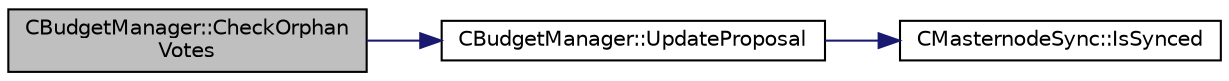 digraph "CBudgetManager::CheckOrphanVotes"
{
  edge [fontname="Helvetica",fontsize="10",labelfontname="Helvetica",labelfontsize="10"];
  node [fontname="Helvetica",fontsize="10",shape=record];
  rankdir="LR";
  Node51 [label="CBudgetManager::CheckOrphan\lVotes",height=0.2,width=0.4,color="black", fillcolor="grey75", style="filled", fontcolor="black"];
  Node51 -> Node52 [color="midnightblue",fontsize="10",style="solid",fontname="Helvetica"];
  Node52 [label="CBudgetManager::UpdateProposal",height=0.2,width=0.4,color="black", fillcolor="white", style="filled",URL="$class_c_budget_manager.html#a643d564d0232ed6f9e6ca025b8377c13"];
  Node52 -> Node53 [color="midnightblue",fontsize="10",style="solid",fontname="Helvetica"];
  Node53 [label="CMasternodeSync::IsSynced",height=0.2,width=0.4,color="black", fillcolor="white", style="filled",URL="$class_c_masternode_sync.html#ab1f58bda356a30a15ae1733e238f188f"];
}
